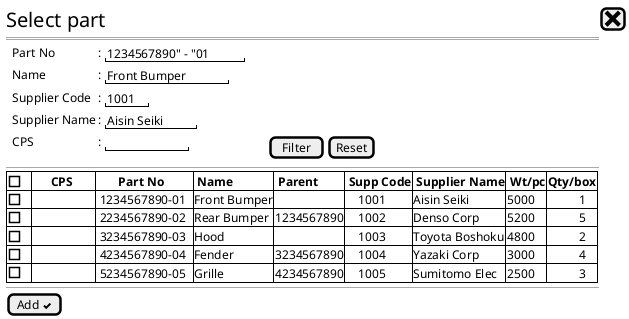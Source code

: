 @startuml
@startsalt
{
  <size:20>Select part |[<size:25><&x>]|*
  ==
  {
    .|Part No       |: {|"1234567890" - "01"}|*
    .|Name          |: {"Front Bumper   " } |*
    .|Supplier Code |: {"1001 "} |*
    .|Supplier Name |: {"Aisin Seiki"} |*
    .|CPS           |: {|"          " |}                       {|[Filter] | [Reset]}
  }
  --
  {#
    |[ ] |      <b>CPS        |       <b>Part No | <b> Name      |<b> Parent  |<b> Supp Code     |<b> Supplier Name |<b> Wt/pc |<b>Qty/box |*
    |[ ] |.                   | 1234567890-01    | Front Bumper  | .          |    1001            | Aisin Seiki      | 5000     |          1|*
    |[ ] |.                   | 2234567890-02    | Rear Bumper   | 1234567890 |    1002             | Denso Corp       | 5200     |          5|*
    |[ ] |.                   | 3234567890-03    | Hood          | .          |    1003            | Toyota Boshoku   | 4800     |          2|*
    |[ ] |.                   | 4234567890-04    | Fender        | 3234567890 |    1004             | Yazaki Corp      | 3000     |          4|*
    |[ ] |.                   | 5234567890-05    | Grille        | 4234567890 |    1005             | Sumitomo Elec    | 2500     |          3|*
  }
  --
  [Add <&check>]
}
@@endsalt
@enduml